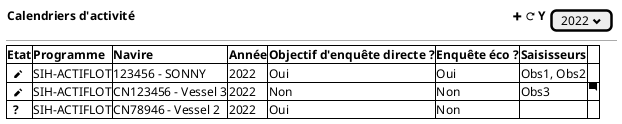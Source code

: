 @startsalt
{
  {<b>Calendriers d'activité                                                                                                                         <&plus> <&reload> Y {[2022 <&chevron-bottom>]}}
  --
	{#

     <b>Etat | <b>Programme | <b>Navire   | <b>Année | <b>Objectif d'enquête directe ? | <b>Enquête éco ?|<b>Saisisseurs | .
     <b>  <&pencil> | SIH-ACTIFLOT | 123456 - SONNY | 2022 | Oui | Oui | Obs1, Obs2 | .
     <b>  <&pencil> | SIH-ACTIFLOT | CN123456 - Vessel 3 | 2022 | Non | Non | Obs3 | <&comment-square>
     <b>  ? | SIH-ACTIFLOT | CN78946 - Vessel 2 | 2022 | Oui | Non | .
    }

}
@endsalt